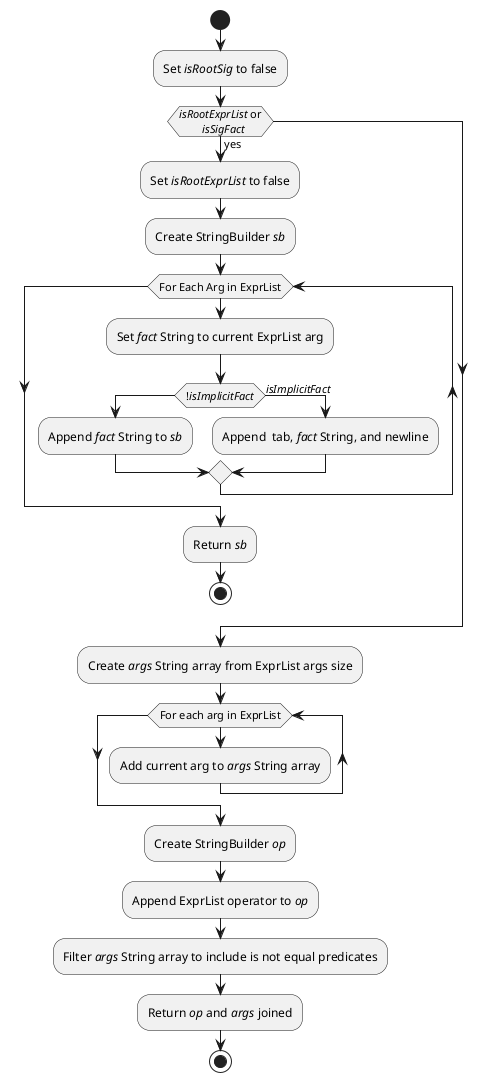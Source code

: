 @startuml
start
:Set //isRootSig// to false;
if(//isRootExprList// or
	//isSigFact//) then (yes)
	:Set //isRootExprList// to false;
	:Create StringBuilder //sb//;
	while(For Each Arg in ExprList)
		:Set //fact// String to current ExprList arg;
		if(!//isImplicitFact//)
			:Append //fact// String to //sb//;
		else(//isImplicitFact//)
			:Append	tab, //fact// String, and newline;
		endif
	endwhile
	:Return //sb//;
	stop
endif
:Create //args// String array from ExprList args size;
while(For each arg in ExprList)
	:Add current arg to //args// String array;
endwhile
:Create StringBuilder //op//;
:Append ExprList operator to //op//;
:Filter //args// String array to include is not equal predicates;
:Return //op// and //args// joined;
stop
@enduml